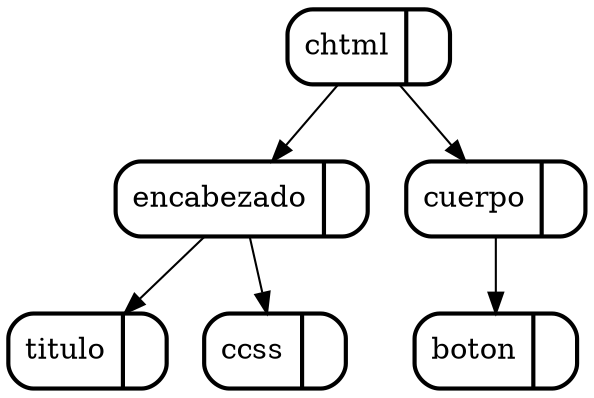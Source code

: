 digraph G {
node[shape=Mrecord]
20[label="chtml | ",style=bold]
19[label="encabezado | ",style=bold]
{20}->{19}
2[label="titulo | ",style=bold]
{19}->{2}
6[label="ccss | ",style=bold]
{19}->{6}
17[label="cuerpo | ",style=bold]
{20}->{17}
14[label="boton | ",style=bold]
{17}->{14}

}